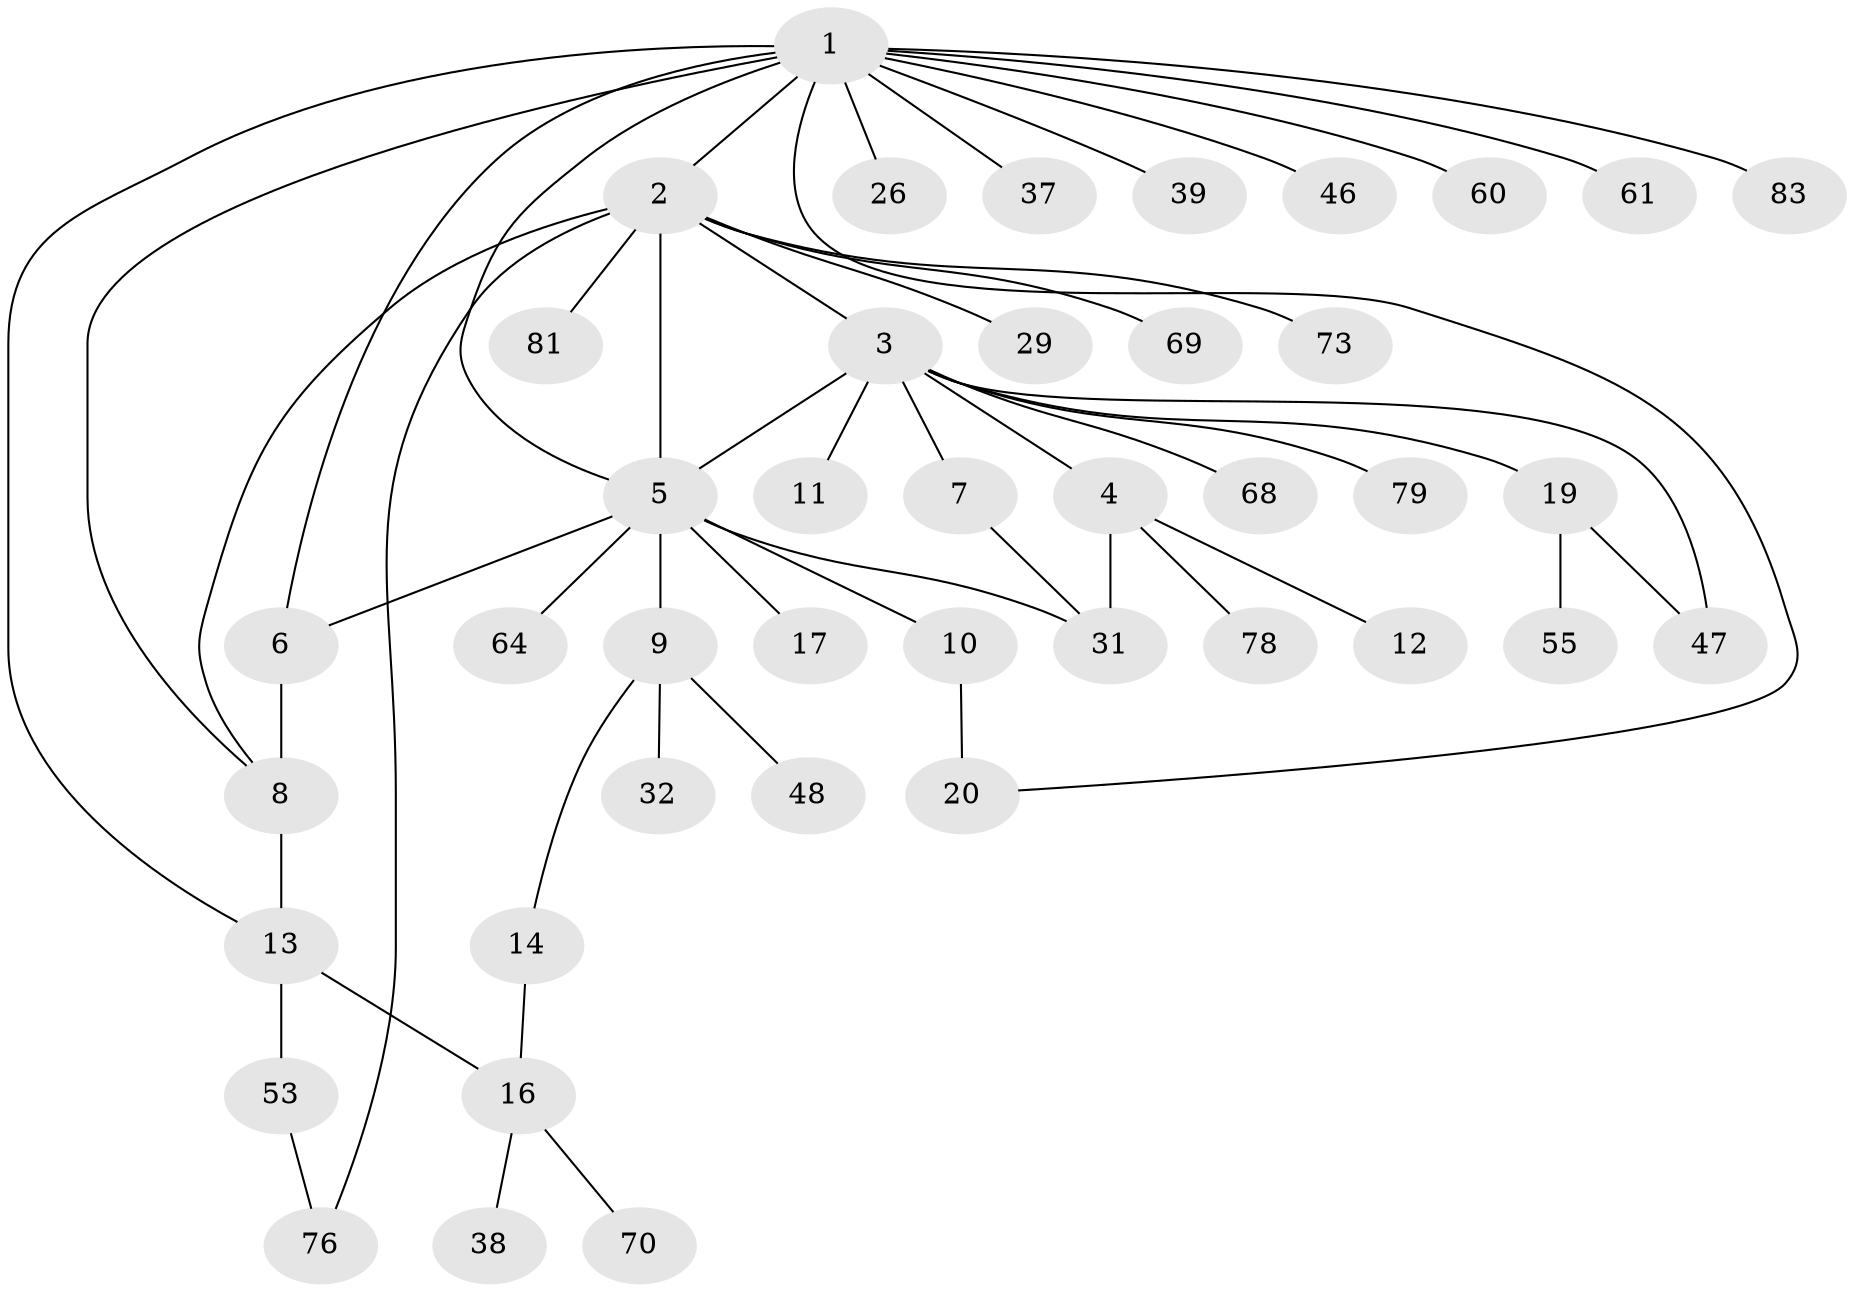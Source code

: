 // original degree distribution, {14: 0.011764705882352941, 10: 0.011764705882352941, 9: 0.011764705882352941, 4: 0.058823529411764705, 8: 0.011764705882352941, 2: 0.21176470588235294, 3: 0.15294117647058825, 1: 0.4823529411764706, 7: 0.011764705882352941, 5: 0.023529411764705882, 6: 0.011764705882352941}
// Generated by graph-tools (version 1.1) at 2025/14/03/09/25 04:14:29]
// undirected, 42 vertices, 53 edges
graph export_dot {
graph [start="1"]
  node [color=gray90,style=filled];
  1;
  2;
  3;
  4;
  5 [super="+59+66+15+18"];
  6;
  7 [super="+27"];
  8 [super="+21"];
  9;
  10 [super="+22+28"];
  11;
  12 [super="+56"];
  13 [super="+44+49+25"];
  14 [super="+23+63"];
  16 [super="+57+35+62+54"];
  17 [super="+40+50"];
  19 [super="+77+43+45"];
  20 [super="+36"];
  26;
  29;
  31 [super="+41"];
  32;
  37;
  38;
  39 [super="+52"];
  46 [super="+82"];
  47;
  48 [super="+84"];
  53;
  55;
  60;
  61;
  64;
  68;
  69;
  70;
  73;
  76 [super="+80"];
  78;
  79;
  81;
  83;
  1 -- 2;
  1 -- 6;
  1 -- 13;
  1 -- 20;
  1 -- 26;
  1 -- 37;
  1 -- 39;
  1 -- 46;
  1 -- 60;
  1 -- 61;
  1 -- 83;
  1 -- 5 [weight=2];
  1 -- 8;
  2 -- 3;
  2 -- 5 [weight=2];
  2 -- 8;
  2 -- 29;
  2 -- 69;
  2 -- 73;
  2 -- 76;
  2 -- 81;
  3 -- 4;
  3 -- 7;
  3 -- 11;
  3 -- 19;
  3 -- 47;
  3 -- 68;
  3 -- 79;
  3 -- 5;
  4 -- 12;
  4 -- 78;
  4 -- 31;
  5 -- 9;
  5 -- 10;
  5 -- 17;
  5 -- 64;
  5 -- 6;
  5 -- 31 [weight=2];
  6 -- 8 [weight=2];
  7 -- 31;
  8 -- 13;
  9 -- 14;
  9 -- 32;
  9 -- 48;
  10 -- 20;
  13 -- 16;
  13 -- 53;
  14 -- 16;
  16 -- 38;
  16 -- 70;
  19 -- 55;
  19 -- 47;
  53 -- 76;
}
